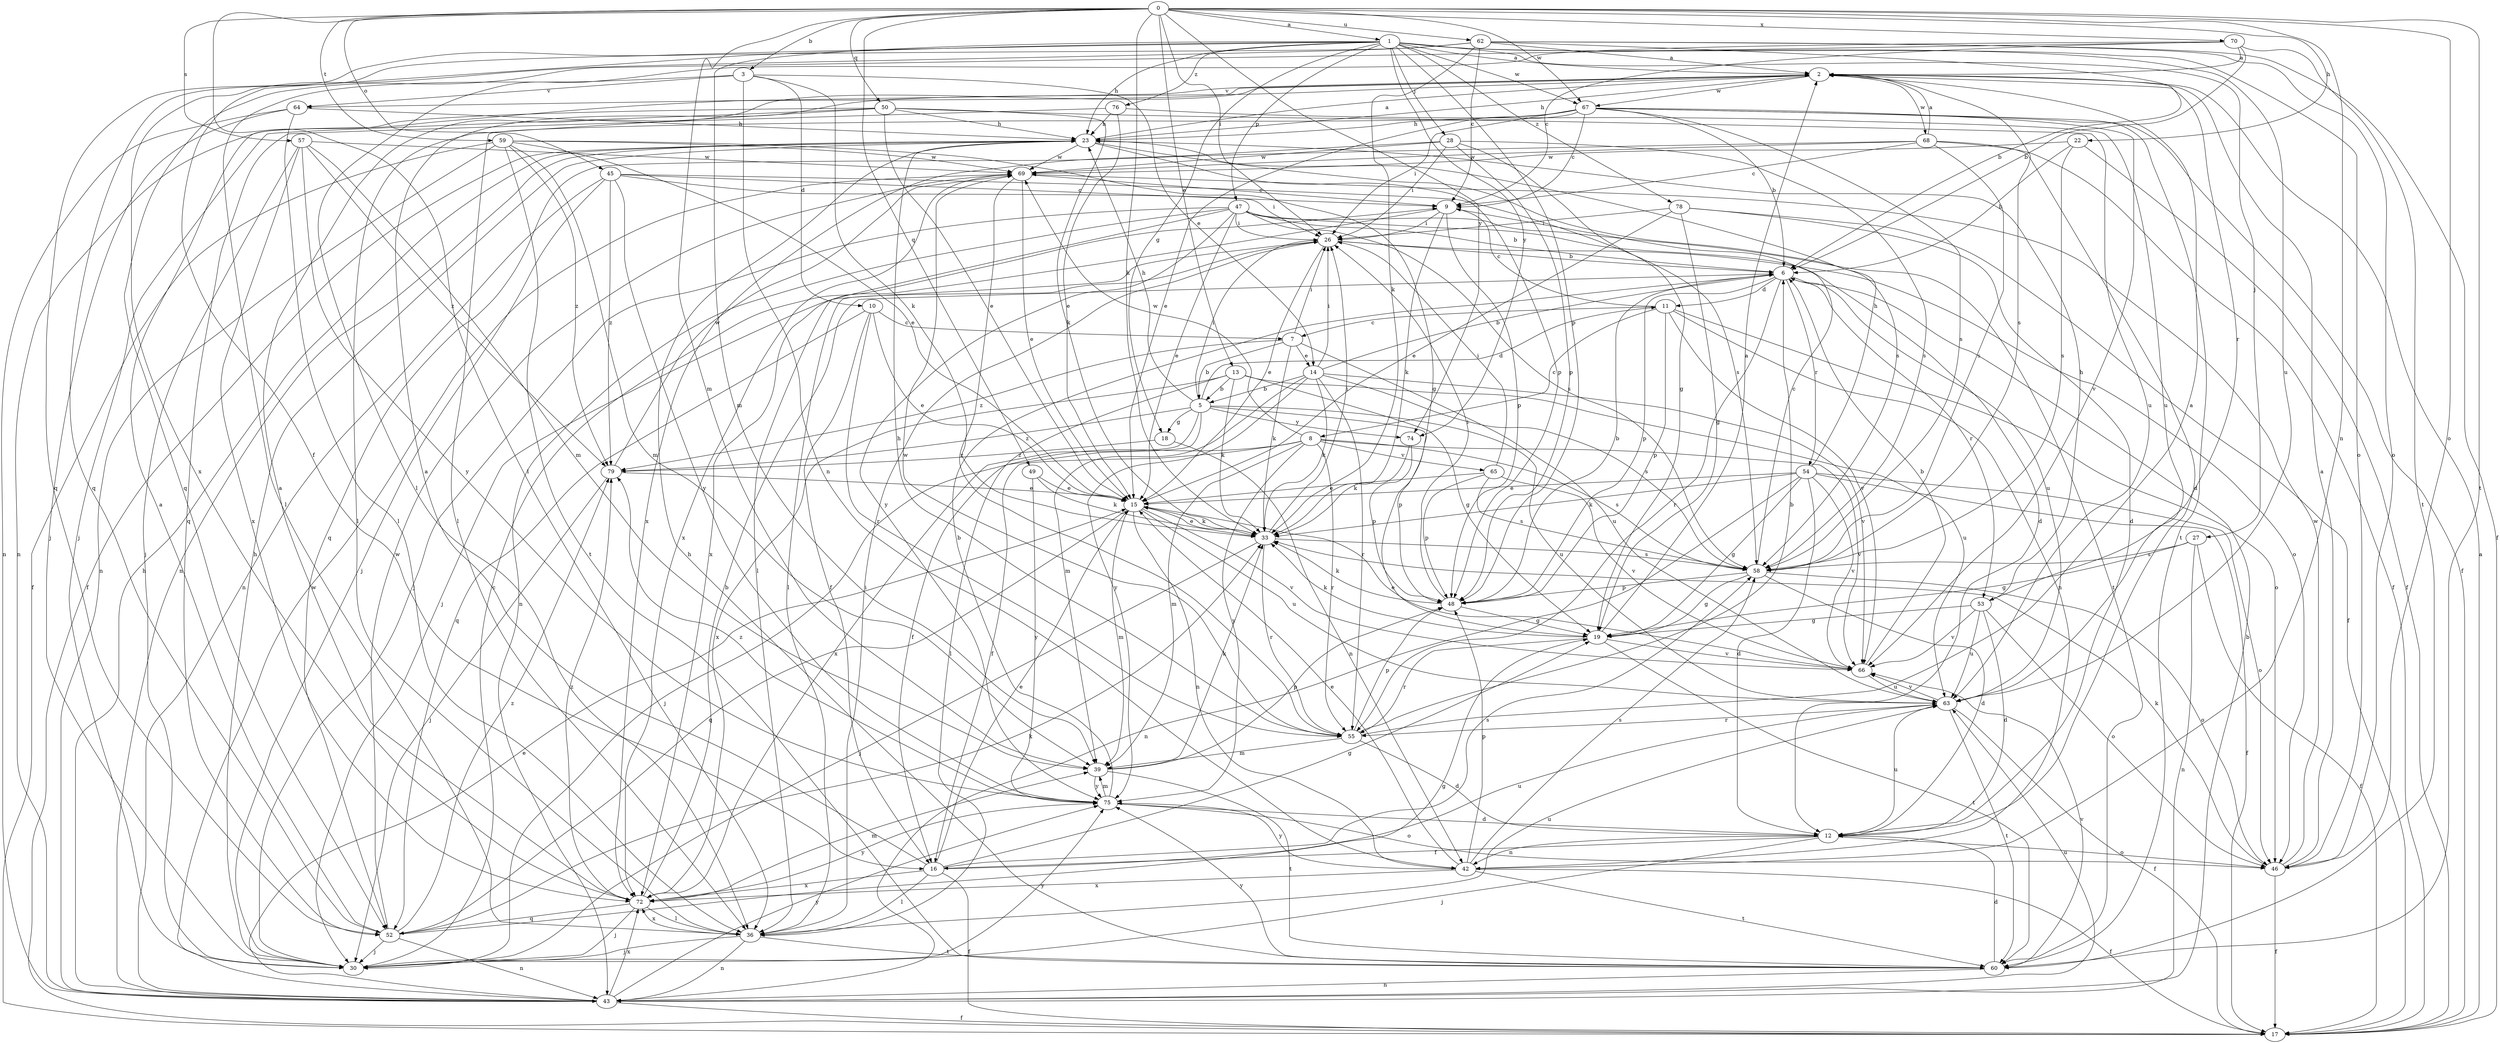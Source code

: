 strict digraph  {
0;
1;
2;
3;
5;
6;
7;
8;
9;
10;
11;
12;
13;
14;
15;
16;
17;
18;
19;
22;
23;
26;
27;
28;
30;
33;
36;
39;
42;
43;
45;
46;
47;
48;
49;
50;
52;
53;
54;
55;
57;
58;
59;
60;
62;
63;
64;
65;
66;
67;
68;
69;
70;
72;
74;
75;
76;
78;
79;
0 -> 1  [label=a];
0 -> 3  [label=b];
0 -> 13  [label=e];
0 -> 22  [label=h];
0 -> 26  [label=i];
0 -> 33  [label=k];
0 -> 36  [label=l];
0 -> 39  [label=m];
0 -> 42  [label=n];
0 -> 45  [label=o];
0 -> 46  [label=o];
0 -> 49  [label=q];
0 -> 50  [label=q];
0 -> 57  [label=s];
0 -> 59  [label=t];
0 -> 60  [label=t];
0 -> 62  [label=u];
0 -> 67  [label=w];
0 -> 70  [label=x];
0 -> 74  [label=y];
1 -> 2  [label=a];
1 -> 16  [label=f];
1 -> 18  [label=g];
1 -> 23  [label=h];
1 -> 27  [label=j];
1 -> 28  [label=j];
1 -> 39  [label=m];
1 -> 46  [label=o];
1 -> 47  [label=p];
1 -> 48  [label=p];
1 -> 52  [label=q];
1 -> 63  [label=u];
1 -> 67  [label=w];
1 -> 74  [label=y];
1 -> 76  [label=z];
1 -> 78  [label=z];
2 -> 23  [label=h];
2 -> 53  [label=r];
2 -> 58  [label=s];
2 -> 64  [label=v];
2 -> 67  [label=w];
2 -> 68  [label=w];
3 -> 10  [label=d];
3 -> 14  [label=e];
3 -> 33  [label=k];
3 -> 36  [label=l];
3 -> 42  [label=n];
3 -> 64  [label=v];
5 -> 11  [label=d];
5 -> 16  [label=f];
5 -> 18  [label=g];
5 -> 23  [label=h];
5 -> 26  [label=i];
5 -> 48  [label=p];
5 -> 63  [label=u];
5 -> 72  [label=x];
5 -> 74  [label=y];
5 -> 79  [label=z];
6 -> 11  [label=d];
6 -> 48  [label=p];
6 -> 53  [label=r];
6 -> 54  [label=r];
6 -> 55  [label=r];
6 -> 63  [label=u];
7 -> 5  [label=b];
7 -> 14  [label=e];
7 -> 26  [label=i];
7 -> 33  [label=k];
7 -> 63  [label=u];
7 -> 79  [label=z];
8 -> 16  [label=f];
8 -> 30  [label=j];
8 -> 39  [label=m];
8 -> 55  [label=r];
8 -> 58  [label=s];
8 -> 65  [label=v];
8 -> 66  [label=v];
8 -> 69  [label=w];
8 -> 75  [label=y];
9 -> 26  [label=i];
9 -> 33  [label=k];
9 -> 48  [label=p];
9 -> 72  [label=x];
10 -> 7  [label=c];
10 -> 15  [label=e];
10 -> 16  [label=f];
10 -> 52  [label=q];
10 -> 55  [label=r];
11 -> 7  [label=c];
11 -> 8  [label=c];
11 -> 9  [label=c];
11 -> 42  [label=n];
11 -> 46  [label=o];
11 -> 48  [label=p];
11 -> 66  [label=v];
12 -> 16  [label=f];
12 -> 30  [label=j];
12 -> 42  [label=n];
12 -> 46  [label=o];
12 -> 63  [label=u];
13 -> 5  [label=b];
13 -> 19  [label=g];
13 -> 33  [label=k];
13 -> 36  [label=l];
13 -> 63  [label=u];
13 -> 72  [label=x];
14 -> 5  [label=b];
14 -> 6  [label=b];
14 -> 26  [label=i];
14 -> 33  [label=k];
14 -> 39  [label=m];
14 -> 55  [label=r];
14 -> 58  [label=s];
14 -> 66  [label=v];
14 -> 75  [label=y];
15 -> 33  [label=k];
15 -> 39  [label=m];
15 -> 42  [label=n];
15 -> 52  [label=q];
15 -> 63  [label=u];
15 -> 66  [label=v];
16 -> 2  [label=a];
16 -> 15  [label=e];
16 -> 17  [label=f];
16 -> 19  [label=g];
16 -> 36  [label=l];
16 -> 58  [label=s];
16 -> 63  [label=u];
16 -> 72  [label=x];
17 -> 2  [label=a];
18 -> 42  [label=n];
18 -> 79  [label=z];
19 -> 2  [label=a];
19 -> 33  [label=k];
19 -> 55  [label=r];
19 -> 60  [label=t];
19 -> 66  [label=v];
22 -> 6  [label=b];
22 -> 17  [label=f];
22 -> 58  [label=s];
22 -> 69  [label=w];
23 -> 2  [label=a];
23 -> 17  [label=f];
23 -> 43  [label=n];
23 -> 48  [label=p];
23 -> 58  [label=s];
23 -> 69  [label=w];
26 -> 6  [label=b];
26 -> 15  [label=e];
26 -> 30  [label=j];
26 -> 36  [label=l];
26 -> 46  [label=o];
27 -> 17  [label=f];
27 -> 19  [label=g];
27 -> 43  [label=n];
27 -> 58  [label=s];
28 -> 19  [label=g];
28 -> 26  [label=i];
28 -> 48  [label=p];
28 -> 58  [label=s];
28 -> 69  [label=w];
28 -> 72  [label=x];
30 -> 9  [label=c];
30 -> 23  [label=h];
30 -> 75  [label=y];
33 -> 15  [label=e];
33 -> 26  [label=i];
33 -> 30  [label=j];
33 -> 55  [label=r];
33 -> 58  [label=s];
36 -> 26  [label=i];
36 -> 30  [label=j];
36 -> 43  [label=n];
36 -> 60  [label=t];
36 -> 63  [label=u];
36 -> 72  [label=x];
39 -> 33  [label=k];
39 -> 48  [label=p];
39 -> 60  [label=t];
39 -> 75  [label=y];
42 -> 15  [label=e];
42 -> 17  [label=f];
42 -> 48  [label=p];
42 -> 58  [label=s];
42 -> 60  [label=t];
42 -> 72  [label=x];
42 -> 75  [label=y];
43 -> 6  [label=b];
43 -> 15  [label=e];
43 -> 17  [label=f];
43 -> 23  [label=h];
43 -> 63  [label=u];
43 -> 69  [label=w];
43 -> 72  [label=x];
43 -> 75  [label=y];
45 -> 9  [label=c];
45 -> 26  [label=i];
45 -> 30  [label=j];
45 -> 43  [label=n];
45 -> 58  [label=s];
45 -> 75  [label=y];
45 -> 79  [label=z];
46 -> 2  [label=a];
46 -> 17  [label=f];
46 -> 33  [label=k];
46 -> 69  [label=w];
47 -> 6  [label=b];
47 -> 12  [label=d];
47 -> 15  [label=e];
47 -> 26  [label=i];
47 -> 30  [label=j];
47 -> 36  [label=l];
47 -> 43  [label=n];
47 -> 58  [label=s];
47 -> 60  [label=t];
47 -> 75  [label=y];
48 -> 6  [label=b];
48 -> 19  [label=g];
48 -> 26  [label=i];
48 -> 33  [label=k];
49 -> 15  [label=e];
49 -> 33  [label=k];
49 -> 75  [label=y];
50 -> 15  [label=e];
50 -> 23  [label=h];
50 -> 30  [label=j];
50 -> 33  [label=k];
50 -> 36  [label=l];
50 -> 43  [label=n];
50 -> 63  [label=u];
52 -> 2  [label=a];
52 -> 19  [label=g];
52 -> 30  [label=j];
52 -> 33  [label=k];
52 -> 43  [label=n];
52 -> 69  [label=w];
52 -> 79  [label=z];
53 -> 12  [label=d];
53 -> 19  [label=g];
53 -> 23  [label=h];
53 -> 46  [label=o];
53 -> 63  [label=u];
53 -> 66  [label=v];
54 -> 12  [label=d];
54 -> 15  [label=e];
54 -> 17  [label=f];
54 -> 19  [label=g];
54 -> 23  [label=h];
54 -> 33  [label=k];
54 -> 43  [label=n];
54 -> 46  [label=o];
54 -> 66  [label=v];
55 -> 2  [label=a];
55 -> 6  [label=b];
55 -> 12  [label=d];
55 -> 23  [label=h];
55 -> 39  [label=m];
55 -> 48  [label=p];
55 -> 69  [label=w];
57 -> 30  [label=j];
57 -> 39  [label=m];
57 -> 69  [label=w];
57 -> 72  [label=x];
57 -> 75  [label=y];
57 -> 79  [label=z];
58 -> 9  [label=c];
58 -> 12  [label=d];
58 -> 19  [label=g];
58 -> 46  [label=o];
58 -> 48  [label=p];
59 -> 15  [label=e];
59 -> 17  [label=f];
59 -> 19  [label=g];
59 -> 39  [label=m];
59 -> 43  [label=n];
59 -> 60  [label=t];
59 -> 69  [label=w];
59 -> 79  [label=z];
60 -> 12  [label=d];
60 -> 23  [label=h];
60 -> 43  [label=n];
60 -> 66  [label=v];
60 -> 75  [label=y];
62 -> 2  [label=a];
62 -> 6  [label=b];
62 -> 9  [label=c];
62 -> 17  [label=f];
62 -> 33  [label=k];
62 -> 46  [label=o];
62 -> 52  [label=q];
62 -> 72  [label=x];
63 -> 17  [label=f];
63 -> 55  [label=r];
63 -> 60  [label=t];
63 -> 66  [label=v];
64 -> 23  [label=h];
64 -> 30  [label=j];
64 -> 36  [label=l];
64 -> 43  [label=n];
65 -> 15  [label=e];
65 -> 26  [label=i];
65 -> 48  [label=p];
65 -> 58  [label=s];
65 -> 66  [label=v];
66 -> 6  [label=b];
66 -> 15  [label=e];
66 -> 63  [label=u];
67 -> 6  [label=b];
67 -> 9  [label=c];
67 -> 15  [label=e];
67 -> 17  [label=f];
67 -> 23  [label=h];
67 -> 26  [label=i];
67 -> 36  [label=l];
67 -> 58  [label=s];
67 -> 60  [label=t];
67 -> 66  [label=v];
68 -> 2  [label=a];
68 -> 9  [label=c];
68 -> 12  [label=d];
68 -> 17  [label=f];
68 -> 52  [label=q];
68 -> 58  [label=s];
68 -> 69  [label=w];
69 -> 9  [label=c];
69 -> 15  [label=e];
69 -> 55  [label=r];
69 -> 72  [label=x];
70 -> 2  [label=a];
70 -> 6  [label=b];
70 -> 9  [label=c];
70 -> 36  [label=l];
70 -> 52  [label=q];
70 -> 60  [label=t];
72 -> 2  [label=a];
72 -> 6  [label=b];
72 -> 30  [label=j];
72 -> 36  [label=l];
72 -> 39  [label=m];
72 -> 52  [label=q];
72 -> 75  [label=y];
72 -> 79  [label=z];
74 -> 33  [label=k];
74 -> 48  [label=p];
75 -> 6  [label=b];
75 -> 12  [label=d];
75 -> 39  [label=m];
75 -> 46  [label=o];
75 -> 79  [label=z];
76 -> 15  [label=e];
76 -> 23  [label=h];
76 -> 52  [label=q];
76 -> 63  [label=u];
78 -> 12  [label=d];
78 -> 15  [label=e];
78 -> 17  [label=f];
78 -> 19  [label=g];
78 -> 26  [label=i];
79 -> 15  [label=e];
79 -> 30  [label=j];
79 -> 69  [label=w];
}
